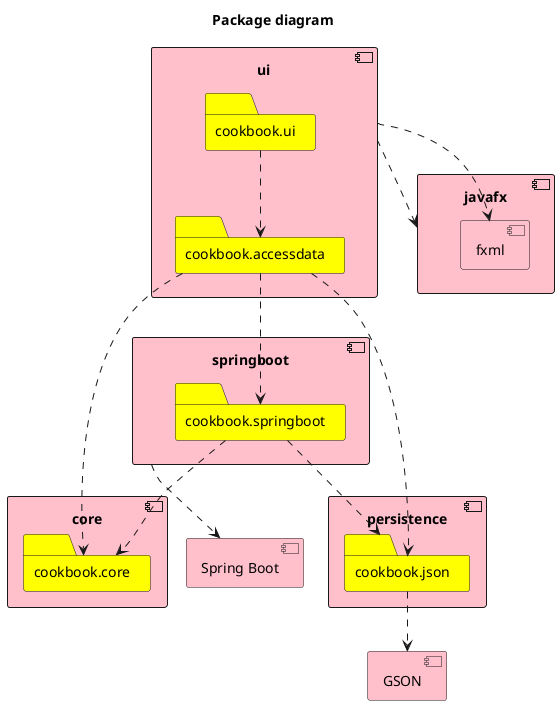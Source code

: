 @startuml packageDiagram

title Package diagram

component core{
    folder cookbook.core   
}

component persistence{
    folder cookbook.json
}

cookbook.json ..> GSON

component GSON{
}

component ui{
    folder cookbook.ui
    folder cookbook.accessdata
}

component javafx {
	component fxml {
	}
}

ui ..> javafx
ui ..> fxml
cookbook.ui ..> cookbook.accessdata


component "springboot" as springboot.restserver  {
    folder cookbook.springboot
}

component "Spring Boot" as springboot{
}

cookbook.accessdata ..> cookbook.json
cookbook.accessdata ..> cookbook.core
cookbook.accessdata ..> cookbook.springboot
cookbook.springboot ..> cookbook.core
cookbook.springboot ..> cookbook.json

springboot.restserver ..> springboot

skinparam folder{
    BackgroundColor Yellow
}

skinparam component{
    BackgroundColor Pink
}

@enduml